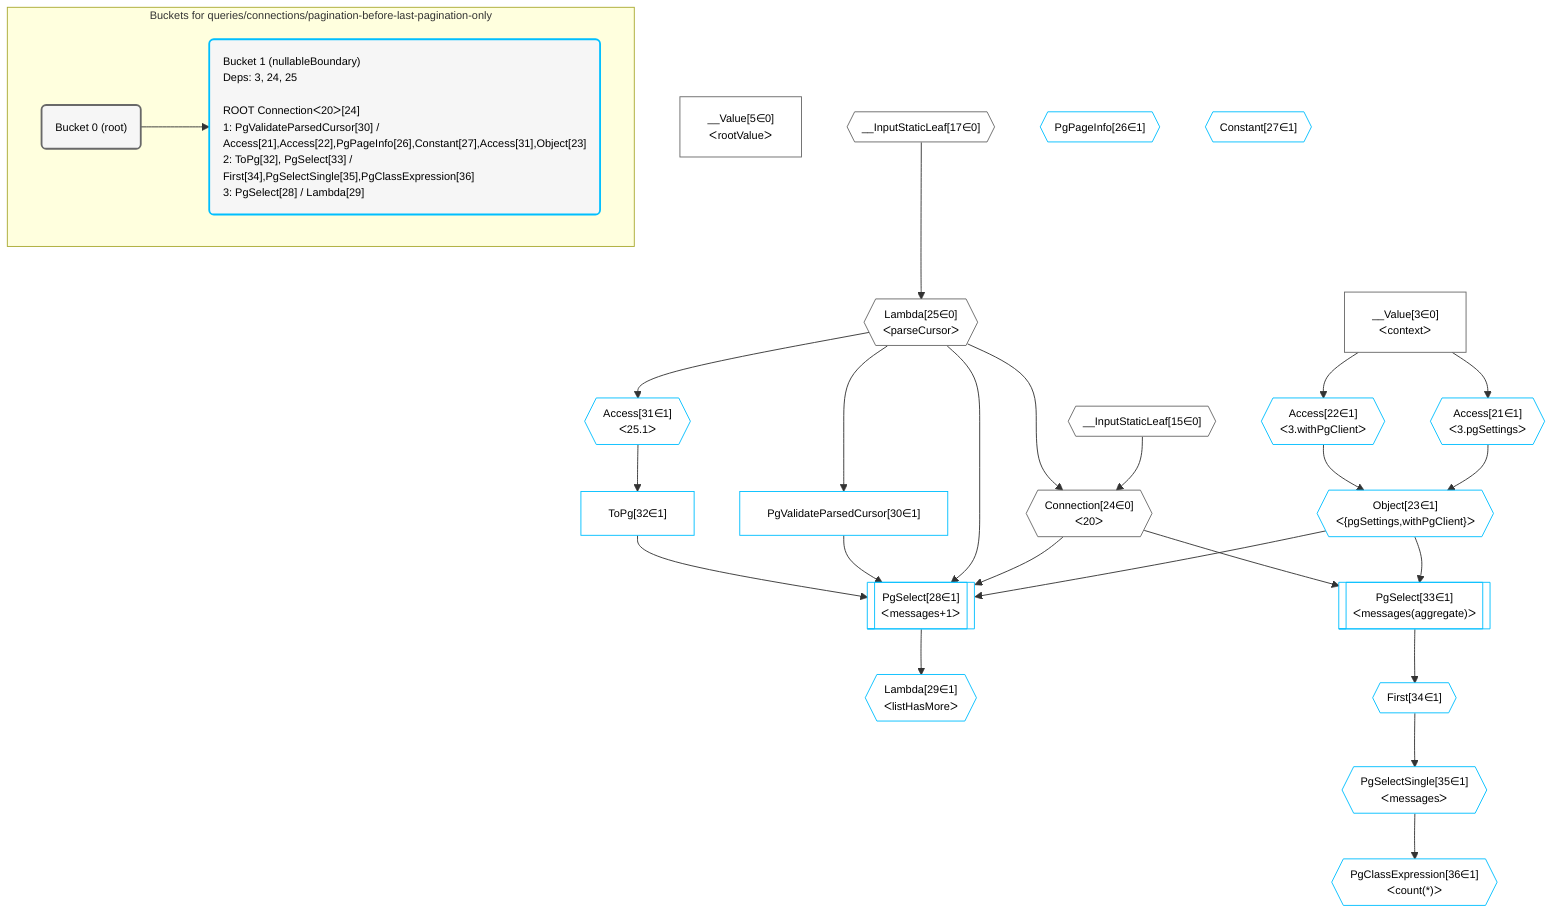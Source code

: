 %%{init: {'themeVariables': { 'fontSize': '12px'}}}%%
graph TD
    classDef path fill:#eee,stroke:#000,color:#000
    classDef plan fill:#fff,stroke-width:1px,color:#000
    classDef itemplan fill:#fff,stroke-width:2px,color:#000
    classDef unbatchedplan fill:#dff,stroke-width:1px,color:#000
    classDef sideeffectplan fill:#fcc,stroke-width:2px,color:#000
    classDef bucket fill:#f6f6f6,color:#000,stroke-width:2px,text-align:left


    %% define steps
    __Value3["__Value[3∈0]<br />ᐸcontextᐳ"]:::plan
    __Value5["__Value[5∈0]<br />ᐸrootValueᐳ"]:::plan
    __InputStaticLeaf15{{"__InputStaticLeaf[15∈0]"}}:::plan
    __InputStaticLeaf17{{"__InputStaticLeaf[17∈0]"}}:::plan
    Access21{{"Access[21∈1]<br />ᐸ3.pgSettingsᐳ"}}:::plan
    Access22{{"Access[22∈1]<br />ᐸ3.withPgClientᐳ"}}:::plan
    Object23{{"Object[23∈1]<br />ᐸ{pgSettings,withPgClient}ᐳ"}}:::plan
    Lambda25{{"Lambda[25∈0]<br />ᐸparseCursorᐳ"}}:::plan
    Connection24{{"Connection[24∈0]<br />ᐸ20ᐳ"}}:::plan
    PgPageInfo26{{"PgPageInfo[26∈1]"}}:::plan
    Constant27{{"Constant[27∈1]"}}:::plan
    PgValidateParsedCursor30["PgValidateParsedCursor[30∈1]"]:::plan
    Access31{{"Access[31∈1]<br />ᐸ25.1ᐳ"}}:::plan
    ToPg32["ToPg[32∈1]"]:::plan
    PgSelect28[["PgSelect[28∈1]<br />ᐸmessages+1ᐳ"]]:::plan
    Lambda29{{"Lambda[29∈1]<br />ᐸlistHasMoreᐳ"}}:::plan
    PgSelect33[["PgSelect[33∈1]<br />ᐸmessages(aggregate)ᐳ"]]:::plan
    First34{{"First[34∈1]"}}:::plan
    PgSelectSingle35{{"PgSelectSingle[35∈1]<br />ᐸmessagesᐳ"}}:::plan
    PgClassExpression36{{"PgClassExpression[36∈1]<br />ᐸcount(*)ᐳ"}}:::plan

    %% plan dependencies
    __Value3 --> Access21
    __Value3 --> Access22
    Access21 & Access22 --> Object23
    __InputStaticLeaf17 --> Lambda25
    __InputStaticLeaf15 & Lambda25 --> Connection24
    Lambda25 --> PgValidateParsedCursor30
    Lambda25 --> Access31
    Access31 --> ToPg32
    Object23 & Connection24 & Lambda25 & PgValidateParsedCursor30 & ToPg32 --> PgSelect28
    PgSelect28 --> Lambda29
    Object23 & Connection24 --> PgSelect33
    PgSelect33 --> First34
    First34 --> PgSelectSingle35
    PgSelectSingle35 --> PgClassExpression36

    subgraph "Buckets for queries/connections/pagination-before-last-pagination-only"
    Bucket0("Bucket 0 (root)"):::bucket
    classDef bucket0 stroke:#696969
    class Bucket0,__Value3,__Value5,__InputStaticLeaf15,__InputStaticLeaf17,Connection24,Lambda25 bucket0
    Bucket1("Bucket 1 (nullableBoundary)<br />Deps: 3, 24, 25<br /><br />ROOT Connectionᐸ20ᐳ[24]<br />1: PgValidateParsedCursor[30] / Access[21],Access[22],PgPageInfo[26],Constant[27],Access[31],Object[23]<br />2: ToPg[32], PgSelect[33] / First[34],PgSelectSingle[35],PgClassExpression[36]<br />3: PgSelect[28] / Lambda[29]"):::bucket
    classDef bucket1 stroke:#00bfff
    class Bucket1,Access21,Access22,Object23,PgPageInfo26,Constant27,PgSelect28,Lambda29,PgValidateParsedCursor30,Access31,ToPg32,PgSelect33,First34,PgSelectSingle35,PgClassExpression36 bucket1
    Bucket0 --> Bucket1
    end